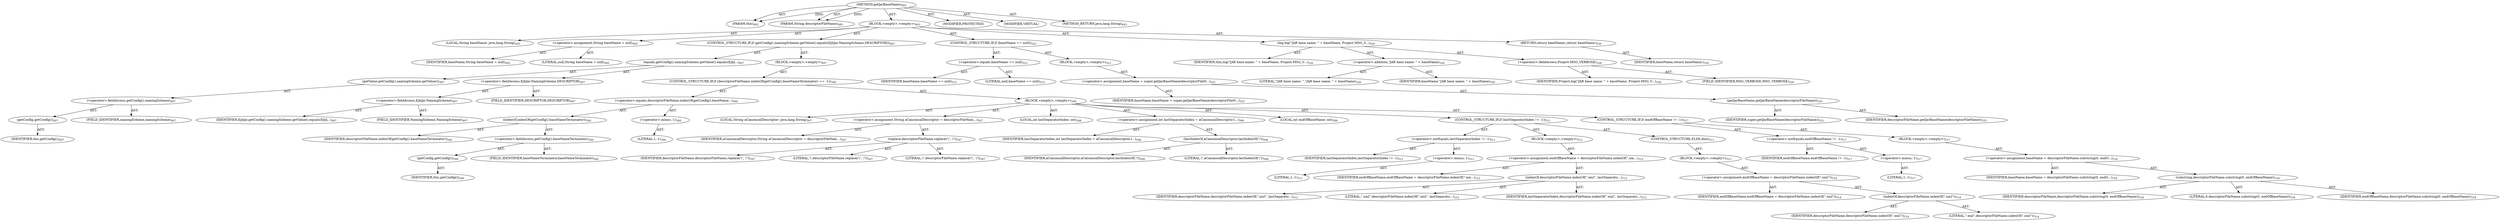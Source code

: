 digraph "getJarBaseName" {  
"111669149715" [label = <(METHOD,getJarBaseName)<SUB>493</SUB>> ]
"115964116997" [label = <(PARAM,this)<SUB>493</SUB>> ]
"115964117039" [label = <(PARAM,String descriptorFileName)<SUB>493</SUB>> ]
"25769803807" [label = <(BLOCK,&lt;empty&gt;,&lt;empty&gt;)<SUB>493</SUB>> ]
"94489280523" [label = <(LOCAL,String baseName: java.lang.String)<SUB>495</SUB>> ]
"30064771215" [label = <(&lt;operator&gt;.assignment,String baseName = null)<SUB>495</SUB>> ]
"68719476897" [label = <(IDENTIFIER,baseName,String baseName = null)<SUB>495</SUB>> ]
"90194313243" [label = <(LITERAL,null,String baseName = null)<SUB>495</SUB>> ]
"47244640267" [label = <(CONTROL_STRUCTURE,IF,if (getConfig().namingScheme.getValue().equals(EjbJar.NamingScheme.DESCRIPTOR)))<SUB>497</SUB>> ]
"30064771216" [label = <(equals,getConfig().namingScheme.getValue().equals(EjbJ...)<SUB>497</SUB>> ]
"30064771217" [label = <(getValue,getConfig().namingScheme.getValue())<SUB>497</SUB>> ]
"30064771218" [label = <(&lt;operator&gt;.fieldAccess,getConfig().namingScheme)<SUB>497</SUB>> ]
"30064771219" [label = <(getConfig,getConfig())<SUB>497</SUB>> ]
"68719476749" [label = <(IDENTIFIER,this,getConfig())<SUB>497</SUB>> ]
"55834574893" [label = <(FIELD_IDENTIFIER,namingScheme,namingScheme)<SUB>497</SUB>> ]
"30064771220" [label = <(&lt;operator&gt;.fieldAccess,EjbJar.NamingScheme.DESCRIPTOR)<SUB>497</SUB>> ]
"30064771221" [label = <(&lt;operator&gt;.fieldAccess,EjbJar.NamingScheme)<SUB>497</SUB>> ]
"68719476898" [label = <(IDENTIFIER,EjbJar,getConfig().namingScheme.getValue().equals(EjbJ...)<SUB>497</SUB>> ]
"55834574894" [label = <(FIELD_IDENTIFIER,NamingScheme,NamingScheme)<SUB>497</SUB>> ]
"55834574895" [label = <(FIELD_IDENTIFIER,DESCRIPTOR,DESCRIPTOR)<SUB>497</SUB>> ]
"25769803808" [label = <(BLOCK,&lt;empty&gt;,&lt;empty&gt;)<SUB>497</SUB>> ]
"47244640268" [label = <(CONTROL_STRUCTURE,IF,if (descriptorFileName.indexOf(getConfig().baseNameTerminator) == -1))<SUB>500</SUB>> ]
"30064771222" [label = <(&lt;operator&gt;.equals,descriptorFileName.indexOf(getConfig().baseName...)<SUB>500</SUB>> ]
"30064771223" [label = <(indexOf,indexOf(getConfig().baseNameTerminator))<SUB>500</SUB>> ]
"68719476899" [label = <(IDENTIFIER,descriptorFileName,indexOf(getConfig().baseNameTerminator))<SUB>500</SUB>> ]
"30064771224" [label = <(&lt;operator&gt;.fieldAccess,getConfig().baseNameTerminator)<SUB>500</SUB>> ]
"30064771225" [label = <(getConfig,getConfig())<SUB>500</SUB>> ]
"68719476750" [label = <(IDENTIFIER,this,getConfig())<SUB>500</SUB>> ]
"55834574896" [label = <(FIELD_IDENTIFIER,baseNameTerminator,baseNameTerminator)<SUB>500</SUB>> ]
"30064771226" [label = <(&lt;operator&gt;.minus,-1)<SUB>500</SUB>> ]
"90194313244" [label = <(LITERAL,1,-1)<SUB>500</SUB>> ]
"25769803809" [label = <(BLOCK,&lt;empty&gt;,&lt;empty&gt;)<SUB>500</SUB>> ]
"94489280524" [label = <(LOCAL,String aCanonicalDescriptor: java.lang.String)<SUB>507</SUB>> ]
"30064771227" [label = <(&lt;operator&gt;.assignment,String aCanonicalDescriptor = descriptorFileNam...)<SUB>507</SUB>> ]
"68719476900" [label = <(IDENTIFIER,aCanonicalDescriptor,String aCanonicalDescriptor = descriptorFileNam...)<SUB>507</SUB>> ]
"30064771228" [label = <(replace,descriptorFileName.replace('\\', '/'))<SUB>507</SUB>> ]
"68719476901" [label = <(IDENTIFIER,descriptorFileName,descriptorFileName.replace('\\', '/'))<SUB>507</SUB>> ]
"90194313245" [label = <(LITERAL,'\\',descriptorFileName.replace('\\', '/'))<SUB>507</SUB>> ]
"90194313246" [label = <(LITERAL,'/',descriptorFileName.replace('\\', '/'))<SUB>507</SUB>> ]
"94489280525" [label = <(LOCAL,int lastSeparatorIndex: int)<SUB>508</SUB>> ]
"30064771229" [label = <(&lt;operator&gt;.assignment,int lastSeparatorIndex = aCanonicalDescriptor.l...)<SUB>508</SUB>> ]
"68719476902" [label = <(IDENTIFIER,lastSeparatorIndex,int lastSeparatorIndex = aCanonicalDescriptor.l...)<SUB>508</SUB>> ]
"30064771230" [label = <(lastIndexOf,aCanonicalDescriptor.lastIndexOf('/'))<SUB>508</SUB>> ]
"68719476903" [label = <(IDENTIFIER,aCanonicalDescriptor,aCanonicalDescriptor.lastIndexOf('/'))<SUB>508</SUB>> ]
"90194313247" [label = <(LITERAL,'/',aCanonicalDescriptor.lastIndexOf('/'))<SUB>508</SUB>> ]
"94489280526" [label = <(LOCAL,int endOfBaseName: int)<SUB>509</SUB>> ]
"47244640269" [label = <(CONTROL_STRUCTURE,IF,if (lastSeparatorIndex != -1))<SUB>511</SUB>> ]
"30064771231" [label = <(&lt;operator&gt;.notEquals,lastSeparatorIndex != -1)<SUB>511</SUB>> ]
"68719476904" [label = <(IDENTIFIER,lastSeparatorIndex,lastSeparatorIndex != -1)<SUB>511</SUB>> ]
"30064771232" [label = <(&lt;operator&gt;.minus,-1)<SUB>511</SUB>> ]
"90194313248" [label = <(LITERAL,1,-1)<SUB>511</SUB>> ]
"25769803810" [label = <(BLOCK,&lt;empty&gt;,&lt;empty&gt;)<SUB>511</SUB>> ]
"30064771233" [label = <(&lt;operator&gt;.assignment,endOfBaseName = descriptorFileName.indexOf(&quot;.xm...)<SUB>512</SUB>> ]
"68719476905" [label = <(IDENTIFIER,endOfBaseName,endOfBaseName = descriptorFileName.indexOf(&quot;.xm...)<SUB>512</SUB>> ]
"30064771234" [label = <(indexOf,descriptorFileName.indexOf(&quot;.xml&quot;, lastSeparato...)<SUB>512</SUB>> ]
"68719476906" [label = <(IDENTIFIER,descriptorFileName,descriptorFileName.indexOf(&quot;.xml&quot;, lastSeparato...)<SUB>512</SUB>> ]
"90194313249" [label = <(LITERAL,&quot;.xml&quot;,descriptorFileName.indexOf(&quot;.xml&quot;, lastSeparato...)<SUB>512</SUB>> ]
"68719476907" [label = <(IDENTIFIER,lastSeparatorIndex,descriptorFileName.indexOf(&quot;.xml&quot;, lastSeparato...)<SUB>512</SUB>> ]
"47244640270" [label = <(CONTROL_STRUCTURE,ELSE,else)<SUB>513</SUB>> ]
"25769803811" [label = <(BLOCK,&lt;empty&gt;,&lt;empty&gt;)<SUB>513</SUB>> ]
"30064771235" [label = <(&lt;operator&gt;.assignment,endOfBaseName = descriptorFileName.indexOf(&quot;.xml&quot;))<SUB>514</SUB>> ]
"68719476908" [label = <(IDENTIFIER,endOfBaseName,endOfBaseName = descriptorFileName.indexOf(&quot;.xml&quot;))<SUB>514</SUB>> ]
"30064771236" [label = <(indexOf,descriptorFileName.indexOf(&quot;.xml&quot;))<SUB>514</SUB>> ]
"68719476909" [label = <(IDENTIFIER,descriptorFileName,descriptorFileName.indexOf(&quot;.xml&quot;))<SUB>514</SUB>> ]
"90194313250" [label = <(LITERAL,&quot;.xml&quot;,descriptorFileName.indexOf(&quot;.xml&quot;))<SUB>514</SUB>> ]
"47244640271" [label = <(CONTROL_STRUCTURE,IF,if (endOfBaseName != -1))<SUB>517</SUB>> ]
"30064771237" [label = <(&lt;operator&gt;.notEquals,endOfBaseName != -1)<SUB>517</SUB>> ]
"68719476910" [label = <(IDENTIFIER,endOfBaseName,endOfBaseName != -1)<SUB>517</SUB>> ]
"30064771238" [label = <(&lt;operator&gt;.minus,-1)<SUB>517</SUB>> ]
"90194313251" [label = <(LITERAL,1,-1)<SUB>517</SUB>> ]
"25769803812" [label = <(BLOCK,&lt;empty&gt;,&lt;empty&gt;)<SUB>517</SUB>> ]
"30064771239" [label = <(&lt;operator&gt;.assignment,baseName = descriptorFileName.substring(0, endO...)<SUB>518</SUB>> ]
"68719476911" [label = <(IDENTIFIER,baseName,baseName = descriptorFileName.substring(0, endO...)<SUB>518</SUB>> ]
"30064771240" [label = <(substring,descriptorFileName.substring(0, endOfBaseName))<SUB>518</SUB>> ]
"68719476912" [label = <(IDENTIFIER,descriptorFileName,descriptorFileName.substring(0, endOfBaseName))<SUB>518</SUB>> ]
"90194313252" [label = <(LITERAL,0,descriptorFileName.substring(0, endOfBaseName))<SUB>518</SUB>> ]
"68719476913" [label = <(IDENTIFIER,endOfBaseName,descriptorFileName.substring(0, endOfBaseName))<SUB>518</SUB>> ]
"47244640272" [label = <(CONTROL_STRUCTURE,IF,if (baseName == null))<SUB>523</SUB>> ]
"30064771241" [label = <(&lt;operator&gt;.equals,baseName == null)<SUB>523</SUB>> ]
"68719476914" [label = <(IDENTIFIER,baseName,baseName == null)<SUB>523</SUB>> ]
"90194313253" [label = <(LITERAL,null,baseName == null)<SUB>523</SUB>> ]
"25769803813" [label = <(BLOCK,&lt;empty&gt;,&lt;empty&gt;)<SUB>523</SUB>> ]
"30064771242" [label = <(&lt;operator&gt;.assignment,baseName = super.getJarBaseName(descriptorFileN...)<SUB>525</SUB>> ]
"68719476915" [label = <(IDENTIFIER,baseName,baseName = super.getJarBaseName(descriptorFileN...)<SUB>525</SUB>> ]
"30064771243" [label = <(getJarBaseName,getJarBaseName(descriptorFileName))<SUB>525</SUB>> ]
"68719476916" [label = <(IDENTIFIER,super,getJarBaseName(descriptorFileName))<SUB>525</SUB>> ]
"68719476917" [label = <(IDENTIFIER,descriptorFileName,getJarBaseName(descriptorFileName))<SUB>525</SUB>> ]
"30064771244" [label = <(log,log(&quot;JAR base name: &quot; + baseName, Project.MSG_V...)<SUB>528</SUB>> ]
"68719476751" [label = <(IDENTIFIER,this,log(&quot;JAR base name: &quot; + baseName, Project.MSG_V...)<SUB>528</SUB>> ]
"30064771245" [label = <(&lt;operator&gt;.addition,&quot;JAR base name: &quot; + baseName)<SUB>528</SUB>> ]
"90194313254" [label = <(LITERAL,&quot;JAR base name: &quot;,&quot;JAR base name: &quot; + baseName)<SUB>528</SUB>> ]
"68719476918" [label = <(IDENTIFIER,baseName,&quot;JAR base name: &quot; + baseName)<SUB>528</SUB>> ]
"30064771246" [label = <(&lt;operator&gt;.fieldAccess,Project.MSG_VERBOSE)<SUB>528</SUB>> ]
"68719476919" [label = <(IDENTIFIER,Project,log(&quot;JAR base name: &quot; + baseName, Project.MSG_V...)<SUB>528</SUB>> ]
"55834574897" [label = <(FIELD_IDENTIFIER,MSG_VERBOSE,MSG_VERBOSE)<SUB>528</SUB>> ]
"146028888067" [label = <(RETURN,return baseName;,return baseName;)<SUB>530</SUB>> ]
"68719476920" [label = <(IDENTIFIER,baseName,return baseName;)<SUB>530</SUB>> ]
"133143986261" [label = <(MODIFIER,PROTECTED)> ]
"133143986262" [label = <(MODIFIER,VIRTUAL)> ]
"128849018899" [label = <(METHOD_RETURN,java.lang.String)<SUB>493</SUB>> ]
  "111669149715" -> "115964116997"  [ label = "AST: "] 
  "111669149715" -> "115964117039"  [ label = "AST: "] 
  "111669149715" -> "25769803807"  [ label = "AST: "] 
  "111669149715" -> "133143986261"  [ label = "AST: "] 
  "111669149715" -> "133143986262"  [ label = "AST: "] 
  "111669149715" -> "128849018899"  [ label = "AST: "] 
  "25769803807" -> "94489280523"  [ label = "AST: "] 
  "25769803807" -> "30064771215"  [ label = "AST: "] 
  "25769803807" -> "47244640267"  [ label = "AST: "] 
  "25769803807" -> "47244640272"  [ label = "AST: "] 
  "25769803807" -> "30064771244"  [ label = "AST: "] 
  "25769803807" -> "146028888067"  [ label = "AST: "] 
  "30064771215" -> "68719476897"  [ label = "AST: "] 
  "30064771215" -> "90194313243"  [ label = "AST: "] 
  "47244640267" -> "30064771216"  [ label = "AST: "] 
  "47244640267" -> "25769803808"  [ label = "AST: "] 
  "30064771216" -> "30064771217"  [ label = "AST: "] 
  "30064771216" -> "30064771220"  [ label = "AST: "] 
  "30064771217" -> "30064771218"  [ label = "AST: "] 
  "30064771218" -> "30064771219"  [ label = "AST: "] 
  "30064771218" -> "55834574893"  [ label = "AST: "] 
  "30064771219" -> "68719476749"  [ label = "AST: "] 
  "30064771220" -> "30064771221"  [ label = "AST: "] 
  "30064771220" -> "55834574895"  [ label = "AST: "] 
  "30064771221" -> "68719476898"  [ label = "AST: "] 
  "30064771221" -> "55834574894"  [ label = "AST: "] 
  "25769803808" -> "47244640268"  [ label = "AST: "] 
  "47244640268" -> "30064771222"  [ label = "AST: "] 
  "47244640268" -> "25769803809"  [ label = "AST: "] 
  "30064771222" -> "30064771223"  [ label = "AST: "] 
  "30064771222" -> "30064771226"  [ label = "AST: "] 
  "30064771223" -> "68719476899"  [ label = "AST: "] 
  "30064771223" -> "30064771224"  [ label = "AST: "] 
  "30064771224" -> "30064771225"  [ label = "AST: "] 
  "30064771224" -> "55834574896"  [ label = "AST: "] 
  "30064771225" -> "68719476750"  [ label = "AST: "] 
  "30064771226" -> "90194313244"  [ label = "AST: "] 
  "25769803809" -> "94489280524"  [ label = "AST: "] 
  "25769803809" -> "30064771227"  [ label = "AST: "] 
  "25769803809" -> "94489280525"  [ label = "AST: "] 
  "25769803809" -> "30064771229"  [ label = "AST: "] 
  "25769803809" -> "94489280526"  [ label = "AST: "] 
  "25769803809" -> "47244640269"  [ label = "AST: "] 
  "25769803809" -> "47244640271"  [ label = "AST: "] 
  "30064771227" -> "68719476900"  [ label = "AST: "] 
  "30064771227" -> "30064771228"  [ label = "AST: "] 
  "30064771228" -> "68719476901"  [ label = "AST: "] 
  "30064771228" -> "90194313245"  [ label = "AST: "] 
  "30064771228" -> "90194313246"  [ label = "AST: "] 
  "30064771229" -> "68719476902"  [ label = "AST: "] 
  "30064771229" -> "30064771230"  [ label = "AST: "] 
  "30064771230" -> "68719476903"  [ label = "AST: "] 
  "30064771230" -> "90194313247"  [ label = "AST: "] 
  "47244640269" -> "30064771231"  [ label = "AST: "] 
  "47244640269" -> "25769803810"  [ label = "AST: "] 
  "47244640269" -> "47244640270"  [ label = "AST: "] 
  "30064771231" -> "68719476904"  [ label = "AST: "] 
  "30064771231" -> "30064771232"  [ label = "AST: "] 
  "30064771232" -> "90194313248"  [ label = "AST: "] 
  "25769803810" -> "30064771233"  [ label = "AST: "] 
  "30064771233" -> "68719476905"  [ label = "AST: "] 
  "30064771233" -> "30064771234"  [ label = "AST: "] 
  "30064771234" -> "68719476906"  [ label = "AST: "] 
  "30064771234" -> "90194313249"  [ label = "AST: "] 
  "30064771234" -> "68719476907"  [ label = "AST: "] 
  "47244640270" -> "25769803811"  [ label = "AST: "] 
  "25769803811" -> "30064771235"  [ label = "AST: "] 
  "30064771235" -> "68719476908"  [ label = "AST: "] 
  "30064771235" -> "30064771236"  [ label = "AST: "] 
  "30064771236" -> "68719476909"  [ label = "AST: "] 
  "30064771236" -> "90194313250"  [ label = "AST: "] 
  "47244640271" -> "30064771237"  [ label = "AST: "] 
  "47244640271" -> "25769803812"  [ label = "AST: "] 
  "30064771237" -> "68719476910"  [ label = "AST: "] 
  "30064771237" -> "30064771238"  [ label = "AST: "] 
  "30064771238" -> "90194313251"  [ label = "AST: "] 
  "25769803812" -> "30064771239"  [ label = "AST: "] 
  "30064771239" -> "68719476911"  [ label = "AST: "] 
  "30064771239" -> "30064771240"  [ label = "AST: "] 
  "30064771240" -> "68719476912"  [ label = "AST: "] 
  "30064771240" -> "90194313252"  [ label = "AST: "] 
  "30064771240" -> "68719476913"  [ label = "AST: "] 
  "47244640272" -> "30064771241"  [ label = "AST: "] 
  "47244640272" -> "25769803813"  [ label = "AST: "] 
  "30064771241" -> "68719476914"  [ label = "AST: "] 
  "30064771241" -> "90194313253"  [ label = "AST: "] 
  "25769803813" -> "30064771242"  [ label = "AST: "] 
  "30064771242" -> "68719476915"  [ label = "AST: "] 
  "30064771242" -> "30064771243"  [ label = "AST: "] 
  "30064771243" -> "68719476916"  [ label = "AST: "] 
  "30064771243" -> "68719476917"  [ label = "AST: "] 
  "30064771244" -> "68719476751"  [ label = "AST: "] 
  "30064771244" -> "30064771245"  [ label = "AST: "] 
  "30064771244" -> "30064771246"  [ label = "AST: "] 
  "30064771245" -> "90194313254"  [ label = "AST: "] 
  "30064771245" -> "68719476918"  [ label = "AST: "] 
  "30064771246" -> "68719476919"  [ label = "AST: "] 
  "30064771246" -> "55834574897"  [ label = "AST: "] 
  "146028888067" -> "68719476920"  [ label = "AST: "] 
  "111669149715" -> "115964116997"  [ label = "DDG: "] 
  "111669149715" -> "115964117039"  [ label = "DDG: "] 
}
